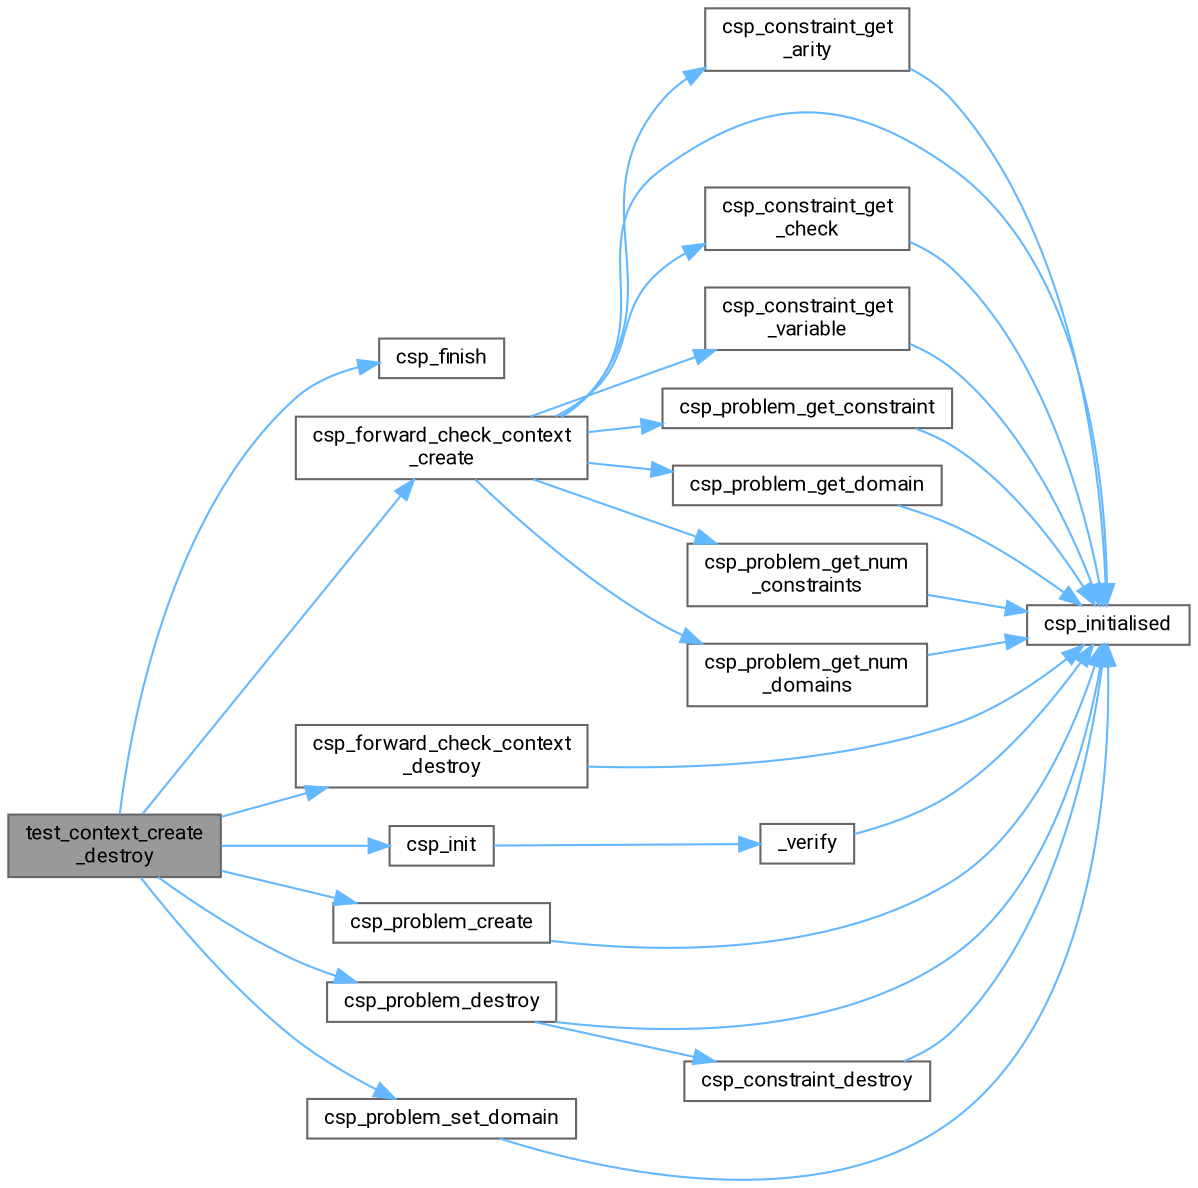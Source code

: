 digraph "test_context_create_destroy"
{
 // LATEX_PDF_SIZE
  bgcolor="transparent";
  edge [fontname=Roboto,fontsize=10,labelfontname=Roboto,labelfontsize=10];
  node [fontname=Roboto,fontsize=10,shape=box,height=0.2,width=0.4];
  rankdir="LR";
  Node1 [id="Node000001",label="test_context_create\l_destroy",height=0.2,width=0.4,color="gray40", fillcolor="grey60", style="filled", fontcolor="black",tooltip=" "];
  Node1 -> Node2 [id="edge1_Node000001_Node000002",color="steelblue1",style="solid",tooltip=" "];
  Node2 [id="Node000002",label="csp_finish",height=0.2,width=0.4,color="grey40", fillcolor="white", style="filled",URL="$csp_8c.html#a1cb2bdbf4475cdf23c40206614fd5d53",tooltip="Finalizes the CSP library."];
  Node1 -> Node3 [id="edge2_Node000001_Node000003",color="steelblue1",style="solid",tooltip=" "];
  Node3 [id="Node000003",label="csp_forward_check_context\l_create",height=0.2,width=0.4,color="grey40", fillcolor="white", style="filled",URL="$forward-checking_8c.html#a80a2e22a4514587505e87b68cd29841b",tooltip="Creates and initializes a forward checking context."];
  Node3 -> Node4 [id="edge3_Node000003_Node000004",color="steelblue1",style="solid",tooltip=" "];
  Node4 [id="Node000004",label="csp_constraint_get\l_arity",height=0.2,width=0.4,color="grey40", fillcolor="white", style="filled",URL="$csp_8c.html#a0ec9ba5a3f78127657d0ab0f2d3a5bbd",tooltip="Gets the arity of a constraint."];
  Node4 -> Node5 [id="edge4_Node000004_Node000005",color="steelblue1",style="solid",tooltip=" "];
  Node5 [id="Node000005",label="csp_initialised",height=0.2,width=0.4,color="grey40", fillcolor="white", style="filled",URL="$csp_8c.html#aca1712012517bff1090a471f502cf729",tooltip="Checks if the CSP library is initialized."];
  Node3 -> Node6 [id="edge5_Node000003_Node000006",color="steelblue1",style="solid",tooltip=" "];
  Node6 [id="Node000006",label="csp_constraint_get\l_check",height=0.2,width=0.4,color="grey40", fillcolor="white", style="filled",URL="$csp_8c.html#ac9b8e8925b0302c3cdd35b0186a1acd8",tooltip="Gets the check function associated with a constraint."];
  Node6 -> Node5 [id="edge6_Node000006_Node000005",color="steelblue1",style="solid",tooltip=" "];
  Node3 -> Node7 [id="edge7_Node000003_Node000007",color="steelblue1",style="solid",tooltip=" "];
  Node7 [id="Node000007",label="csp_constraint_get\l_variable",height=0.2,width=0.4,color="grey40", fillcolor="white", style="filled",URL="$csp_8c.html#a4cfb5884d7fe282dbecebefb53bb9cdd",tooltip="Gets the variable ID associated with a specific position in the constraint."];
  Node7 -> Node5 [id="edge8_Node000007_Node000005",color="steelblue1",style="solid",tooltip=" "];
  Node3 -> Node5 [id="edge9_Node000003_Node000005",color="steelblue1",style="solid",tooltip=" "];
  Node3 -> Node8 [id="edge10_Node000003_Node000008",color="steelblue1",style="solid",tooltip=" "];
  Node8 [id="Node000008",label="csp_problem_get_constraint",height=0.2,width=0.4,color="grey40", fillcolor="white", style="filled",URL="$csp_8c.html#aba7697a379d5f761429bb911e2bc2bbc",tooltip="Gets the constraint at the specified position in the CSP problem."];
  Node8 -> Node5 [id="edge11_Node000008_Node000005",color="steelblue1",style="solid",tooltip=" "];
  Node3 -> Node9 [id="edge12_Node000003_Node000009",color="steelblue1",style="solid",tooltip=" "];
  Node9 [id="Node000009",label="csp_problem_get_domain",height=0.2,width=0.4,color="grey40", fillcolor="white", style="filled",URL="$csp_8c.html#a86b3f53f47b41dcdd6109aaa9103d5fa",tooltip="Gets the domain size for a variable in the CSP problem."];
  Node9 -> Node5 [id="edge13_Node000009_Node000005",color="steelblue1",style="solid",tooltip=" "];
  Node3 -> Node10 [id="edge14_Node000003_Node000010",color="steelblue1",style="solid",tooltip=" "];
  Node10 [id="Node000010",label="csp_problem_get_num\l_constraints",height=0.2,width=0.4,color="grey40", fillcolor="white", style="filled",URL="$csp_8c.html#a1dc56cea8c87ec1ef2e4489536cd1f0e",tooltip="Gets the number of constraints in the CSP problem."];
  Node10 -> Node5 [id="edge15_Node000010_Node000005",color="steelblue1",style="solid",tooltip=" "];
  Node3 -> Node11 [id="edge16_Node000003_Node000011",color="steelblue1",style="solid",tooltip=" "];
  Node11 [id="Node000011",label="csp_problem_get_num\l_domains",height=0.2,width=0.4,color="grey40", fillcolor="white", style="filled",URL="$csp_8c.html#abf80aeaad4438b9cbaefaa941e4f2315",tooltip="Gets the number of variables (domains) in the CSP problem."];
  Node11 -> Node5 [id="edge17_Node000011_Node000005",color="steelblue1",style="solid",tooltip=" "];
  Node1 -> Node12 [id="edge18_Node000001_Node000012",color="steelblue1",style="solid",tooltip=" "];
  Node12 [id="Node000012",label="csp_forward_check_context\l_destroy",height=0.2,width=0.4,color="grey40", fillcolor="white", style="filled",URL="$forward-checking_8c.html#a0787ac68808df63955a93e55aa5235e2",tooltip="Destroys a forward checking context and frees all associated memory."];
  Node12 -> Node5 [id="edge19_Node000012_Node000005",color="steelblue1",style="solid",tooltip=" "];
  Node1 -> Node13 [id="edge20_Node000001_Node000013",color="steelblue1",style="solid",tooltip=" "];
  Node13 [id="Node000013",label="csp_init",height=0.2,width=0.4,color="grey40", fillcolor="white", style="filled",URL="$csp_8c.html#a9ae781811992703aec18cf10d7685c80",tooltip="Initializes the CSP library."];
  Node13 -> Node14 [id="edge21_Node000013_Node000014",color="steelblue1",style="solid",tooltip=" "];
  Node14 [id="Node000014",label="_verify",height=0.2,width=0.4,color="grey40", fillcolor="white", style="filled",URL="$csp_8c.html#afdbe5d4548be89653cd14254ecfc3efc",tooltip=" "];
  Node14 -> Node5 [id="edge22_Node000014_Node000005",color="steelblue1",style="solid",tooltip=" "];
  Node1 -> Node15 [id="edge23_Node000001_Node000015",color="steelblue1",style="solid",tooltip=" "];
  Node15 [id="Node000015",label="csp_problem_create",height=0.2,width=0.4,color="grey40", fillcolor="white", style="filled",URL="$csp_8c.html#a536e0507b779b2300d004ef8347d4d8b",tooltip="Creates a new CSP problem instance with the specified parameters."];
  Node15 -> Node5 [id="edge24_Node000015_Node000005",color="steelblue1",style="solid",tooltip=" "];
  Node1 -> Node16 [id="edge25_Node000001_Node000016",color="steelblue1",style="solid",tooltip=" "];
  Node16 [id="Node000016",label="csp_problem_destroy",height=0.2,width=0.4,color="grey40", fillcolor="white", style="filled",URL="$csp_8c.html#a0f4b67899ee7788002586217b13dde81",tooltip="Destroys a CSP problem instance and frees all associated resources."];
  Node16 -> Node17 [id="edge26_Node000016_Node000017",color="steelblue1",style="solid",tooltip=" "];
  Node17 [id="Node000017",label="csp_constraint_destroy",height=0.2,width=0.4,color="grey40", fillcolor="white", style="filled",URL="$csp_8c.html#a8fd5c98995a35845e7e57f9b13666231",tooltip="Destroys a constraint and frees all associated resources."];
  Node17 -> Node5 [id="edge27_Node000017_Node000005",color="steelblue1",style="solid",tooltip=" "];
  Node16 -> Node5 [id="edge28_Node000016_Node000005",color="steelblue1",style="solid",tooltip=" "];
  Node1 -> Node18 [id="edge29_Node000001_Node000018",color="steelblue1",style="solid",tooltip=" "];
  Node18 [id="Node000018",label="csp_problem_set_domain",height=0.2,width=0.4,color="grey40", fillcolor="white", style="filled",URL="$csp_8c.html#a0d1cbedfaeb27e353d49f3f9c9f5a30a",tooltip="Sets the domain size for a variable in the CSP problem."];
  Node18 -> Node5 [id="edge30_Node000018_Node000005",color="steelblue1",style="solid",tooltip=" "];
}
